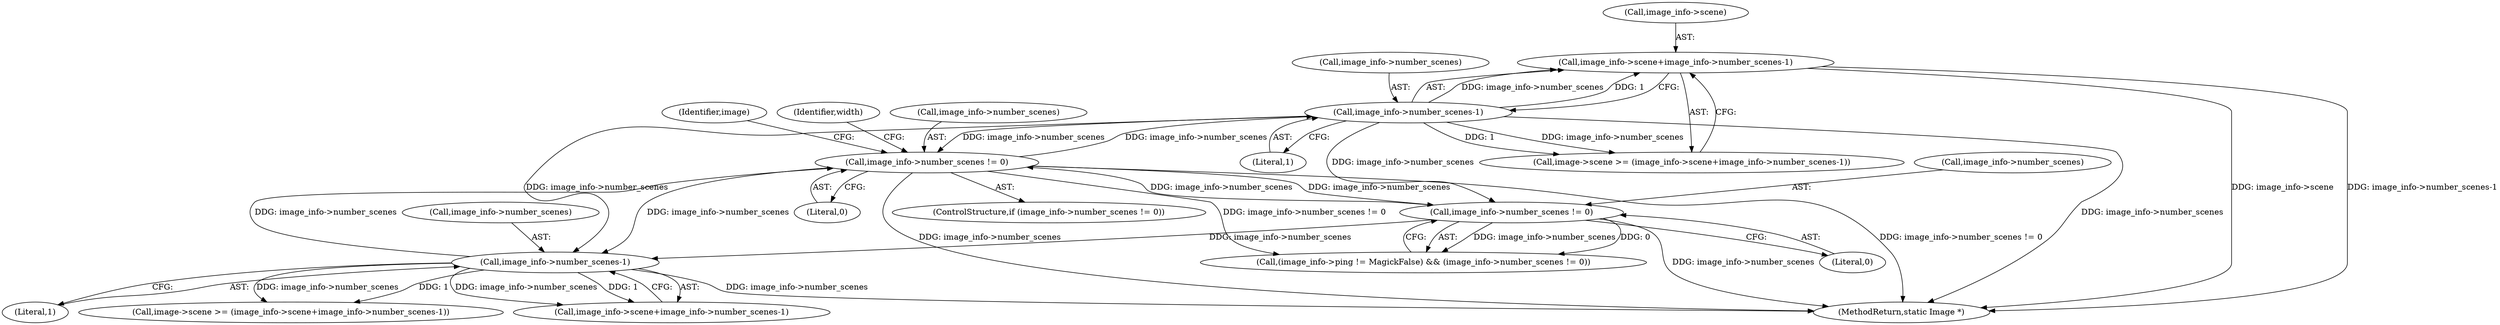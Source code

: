 digraph "0_ImageMagick_f6e9d0d9955e85bdd7540b251cd50d598dacc5e6_47@pointer" {
"1000513" [label="(Call,image_info->scene+image_info->number_scenes-1)"];
"1000517" [label="(Call,image_info->number_scenes-1)"];
"1000503" [label="(Call,image_info->number_scenes != 0)"];
"1000274" [label="(Call,image_info->number_scenes-1)"];
"1000260" [label="(Call,image_info->number_scenes != 0)"];
"1000504" [label="(Call,image_info->number_scenes)"];
"1000275" [label="(Call,image_info->number_scenes)"];
"1000254" [label="(Call,(image_info->ping != MagickFalse) && (image_info->number_scenes != 0))"];
"1000270" [label="(Call,image_info->scene+image_info->number_scenes-1)"];
"1000517" [label="(Call,image_info->number_scenes-1)"];
"1000514" [label="(Call,image_info->scene)"];
"1000513" [label="(Call,image_info->scene+image_info->number_scenes-1)"];
"1000503" [label="(Call,image_info->number_scenes != 0)"];
"1000261" [label="(Call,image_info->number_scenes)"];
"1000615" [label="(MethodReturn,static Image *)"];
"1000507" [label="(Literal,0)"];
"1000260" [label="(Call,image_info->number_scenes != 0)"];
"1000502" [label="(ControlStructure,if (image_info->number_scenes != 0))"];
"1000264" [label="(Literal,0)"];
"1000511" [label="(Identifier,image)"];
"1000518" [label="(Call,image_info->number_scenes)"];
"1000509" [label="(Call,image->scene >= (image_info->scene+image_info->number_scenes-1))"];
"1000278" [label="(Literal,1)"];
"1000266" [label="(Call,image->scene >= (image_info->scene+image_info->number_scenes-1))"];
"1000524" [label="(Identifier,width)"];
"1000521" [label="(Literal,1)"];
"1000274" [label="(Call,image_info->number_scenes-1)"];
"1000513" -> "1000509"  [label="AST: "];
"1000513" -> "1000517"  [label="CFG: "];
"1000514" -> "1000513"  [label="AST: "];
"1000517" -> "1000513"  [label="AST: "];
"1000509" -> "1000513"  [label="CFG: "];
"1000513" -> "1000615"  [label="DDG: image_info->scene"];
"1000513" -> "1000615"  [label="DDG: image_info->number_scenes-1"];
"1000517" -> "1000513"  [label="DDG: image_info->number_scenes"];
"1000517" -> "1000513"  [label="DDG: 1"];
"1000517" -> "1000521"  [label="CFG: "];
"1000518" -> "1000517"  [label="AST: "];
"1000521" -> "1000517"  [label="AST: "];
"1000517" -> "1000615"  [label="DDG: image_info->number_scenes"];
"1000517" -> "1000260"  [label="DDG: image_info->number_scenes"];
"1000517" -> "1000274"  [label="DDG: image_info->number_scenes"];
"1000517" -> "1000503"  [label="DDG: image_info->number_scenes"];
"1000517" -> "1000509"  [label="DDG: image_info->number_scenes"];
"1000517" -> "1000509"  [label="DDG: 1"];
"1000503" -> "1000517"  [label="DDG: image_info->number_scenes"];
"1000503" -> "1000502"  [label="AST: "];
"1000503" -> "1000507"  [label="CFG: "];
"1000504" -> "1000503"  [label="AST: "];
"1000507" -> "1000503"  [label="AST: "];
"1000511" -> "1000503"  [label="CFG: "];
"1000524" -> "1000503"  [label="CFG: "];
"1000503" -> "1000615"  [label="DDG: image_info->number_scenes != 0"];
"1000503" -> "1000615"  [label="DDG: image_info->number_scenes"];
"1000503" -> "1000254"  [label="DDG: image_info->number_scenes != 0"];
"1000503" -> "1000260"  [label="DDG: image_info->number_scenes"];
"1000503" -> "1000274"  [label="DDG: image_info->number_scenes"];
"1000274" -> "1000503"  [label="DDG: image_info->number_scenes"];
"1000260" -> "1000503"  [label="DDG: image_info->number_scenes"];
"1000274" -> "1000270"  [label="AST: "];
"1000274" -> "1000278"  [label="CFG: "];
"1000275" -> "1000274"  [label="AST: "];
"1000278" -> "1000274"  [label="AST: "];
"1000270" -> "1000274"  [label="CFG: "];
"1000274" -> "1000615"  [label="DDG: image_info->number_scenes"];
"1000274" -> "1000266"  [label="DDG: image_info->number_scenes"];
"1000274" -> "1000266"  [label="DDG: 1"];
"1000274" -> "1000270"  [label="DDG: image_info->number_scenes"];
"1000274" -> "1000270"  [label="DDG: 1"];
"1000260" -> "1000274"  [label="DDG: image_info->number_scenes"];
"1000260" -> "1000254"  [label="AST: "];
"1000260" -> "1000264"  [label="CFG: "];
"1000261" -> "1000260"  [label="AST: "];
"1000264" -> "1000260"  [label="AST: "];
"1000254" -> "1000260"  [label="CFG: "];
"1000260" -> "1000615"  [label="DDG: image_info->number_scenes"];
"1000260" -> "1000254"  [label="DDG: image_info->number_scenes"];
"1000260" -> "1000254"  [label="DDG: 0"];
}
